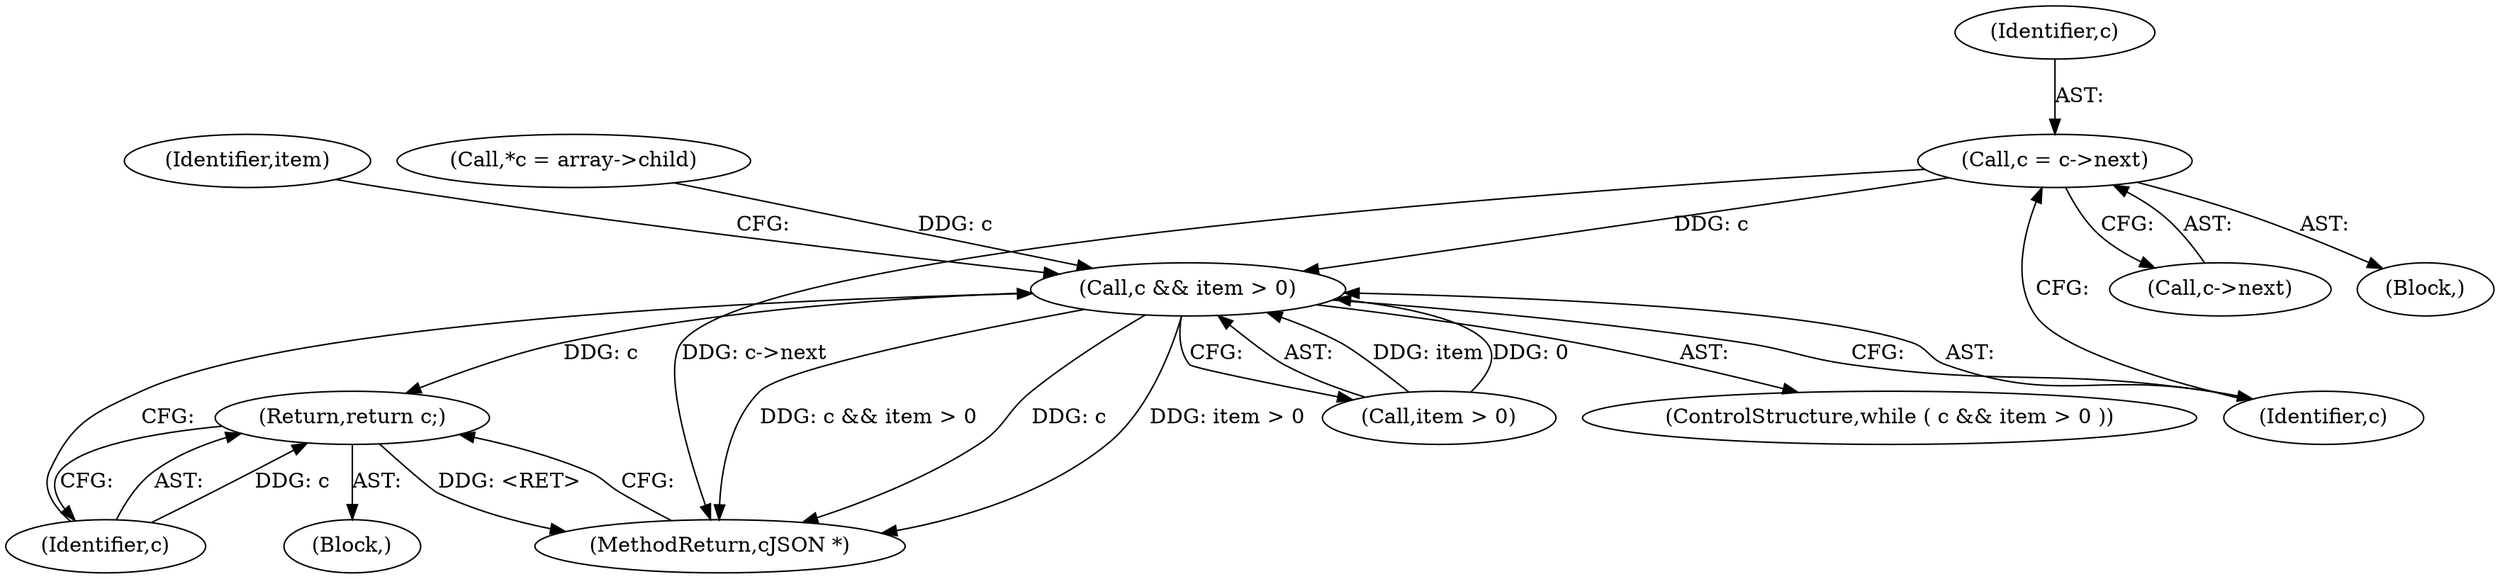 digraph "1_iperf_91f2fa59e8ed80dfbf400add0164ee0e508e412a_20@del" {
"1000119" [label="(Call,c = c->next)"];
"1000111" [label="(Call,c && item > 0)"];
"1000124" [label="(Return,return c;)"];
"1000120" [label="(Identifier,c)"];
"1000113" [label="(Call,item > 0)"];
"1000125" [label="(Identifier,c)"];
"1000110" [label="(ControlStructure,while ( c && item > 0 ))"];
"1000124" [label="(Return,return c;)"];
"1000119" [label="(Call,c = c->next)"];
"1000112" [label="(Identifier,c)"];
"1000118" [label="(Identifier,item)"];
"1000121" [label="(Call,c->next)"];
"1000116" [label="(Block,)"];
"1000111" [label="(Call,c && item > 0)"];
"1000103" [label="(Block,)"];
"1000105" [label="(Call,*c = array->child)"];
"1000126" [label="(MethodReturn,cJSON *)"];
"1000119" -> "1000116"  [label="AST: "];
"1000119" -> "1000121"  [label="CFG: "];
"1000120" -> "1000119"  [label="AST: "];
"1000121" -> "1000119"  [label="AST: "];
"1000112" -> "1000119"  [label="CFG: "];
"1000119" -> "1000126"  [label="DDG: c->next"];
"1000119" -> "1000111"  [label="DDG: c"];
"1000111" -> "1000110"  [label="AST: "];
"1000111" -> "1000112"  [label="CFG: "];
"1000111" -> "1000113"  [label="CFG: "];
"1000112" -> "1000111"  [label="AST: "];
"1000113" -> "1000111"  [label="AST: "];
"1000118" -> "1000111"  [label="CFG: "];
"1000125" -> "1000111"  [label="CFG: "];
"1000111" -> "1000126"  [label="DDG: c && item > 0"];
"1000111" -> "1000126"  [label="DDG: c"];
"1000111" -> "1000126"  [label="DDG: item > 0"];
"1000105" -> "1000111"  [label="DDG: c"];
"1000113" -> "1000111"  [label="DDG: item"];
"1000113" -> "1000111"  [label="DDG: 0"];
"1000111" -> "1000124"  [label="DDG: c"];
"1000124" -> "1000103"  [label="AST: "];
"1000124" -> "1000125"  [label="CFG: "];
"1000125" -> "1000124"  [label="AST: "];
"1000126" -> "1000124"  [label="CFG: "];
"1000124" -> "1000126"  [label="DDG: <RET>"];
"1000125" -> "1000124"  [label="DDG: c"];
}
